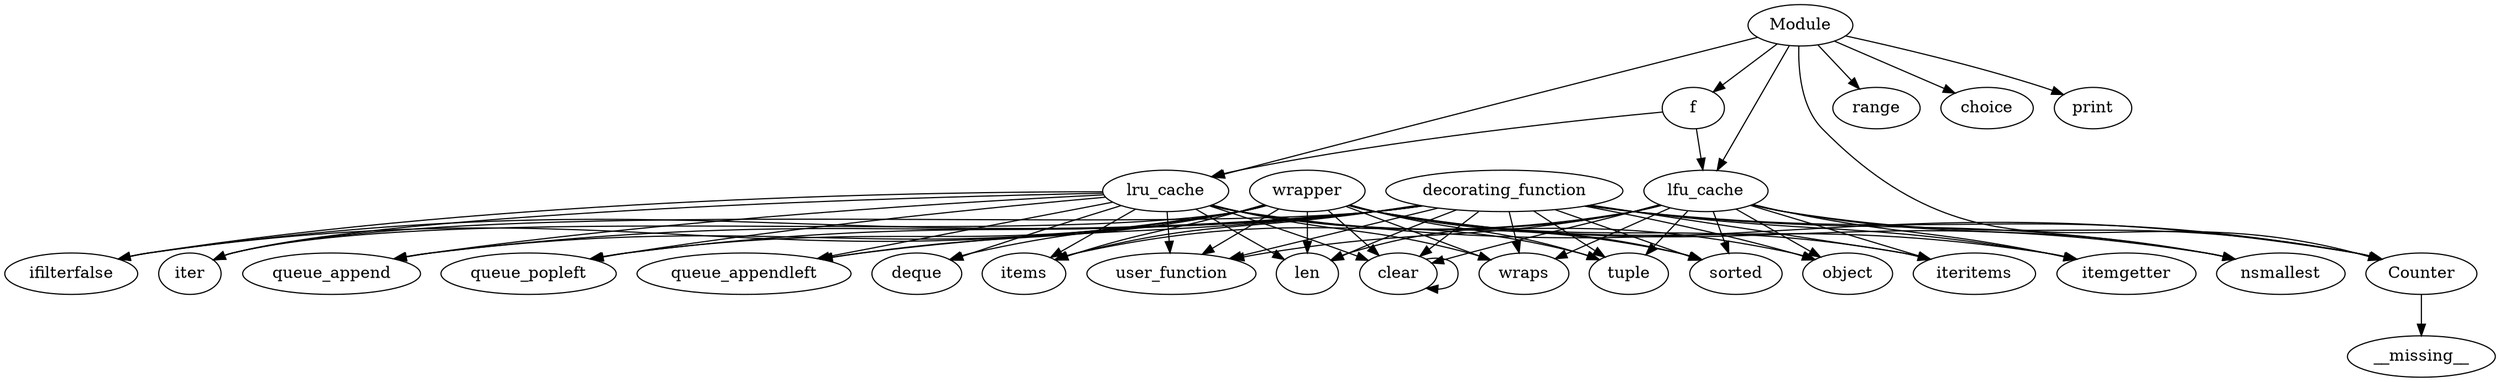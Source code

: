 digraph  {
__missing__;
wrapper;
tuple;
sorted;
items;
queue_append;
user_function;
len;
queue_popleft;
clear;
queue_appendleft;
ifilterfalse;
iter;
wraps;
decorating_function;
deque;
Counter;
object;
lru_cache;
nsmallest;
iteritems;
itemgetter;
lfu_cache;
f;
Module;
range;
choice;
print;
wrapper -> tuple;
wrapper -> sorted;
wrapper -> items;
wrapper -> queue_append;
wrapper -> user_function;
wrapper -> len;
wrapper -> queue_popleft;
wrapper -> clear;
wrapper -> queue_appendleft;
wrapper -> ifilterfalse;
wrapper -> iter;
wrapper -> wraps;
wrapper -> nsmallest;
wrapper -> iteritems;
wrapper -> itemgetter;
clear -> clear;
decorating_function -> deque;
decorating_function -> Counter;
decorating_function -> object;
decorating_function -> tuple;
decorating_function -> sorted;
decorating_function -> items;
decorating_function -> queue_append;
decorating_function -> user_function;
decorating_function -> len;
decorating_function -> queue_popleft;
decorating_function -> clear;
decorating_function -> queue_appendleft;
decorating_function -> ifilterfalse;
decorating_function -> iter;
decorating_function -> wraps;
decorating_function -> nsmallest;
decorating_function -> iteritems;
decorating_function -> itemgetter;
Counter -> __missing__;
lru_cache -> deque;
lru_cache -> Counter;
lru_cache -> object;
lru_cache -> tuple;
lru_cache -> sorted;
lru_cache -> items;
lru_cache -> queue_append;
lru_cache -> user_function;
lru_cache -> len;
lru_cache -> queue_popleft;
lru_cache -> clear;
lru_cache -> queue_appendleft;
lru_cache -> ifilterfalse;
lru_cache -> iter;
lru_cache -> wraps;
lfu_cache -> Counter;
lfu_cache -> object;
lfu_cache -> tuple;
lfu_cache -> sorted;
lfu_cache -> items;
lfu_cache -> user_function;
lfu_cache -> len;
lfu_cache -> nsmallest;
lfu_cache -> iteritems;
lfu_cache -> itemgetter;
lfu_cache -> wraps;
lfu_cache -> clear;
f -> lru_cache;
f -> lfu_cache;
Module -> Counter;
Module -> lru_cache;
Module -> range;
Module -> f;
Module -> choice;
Module -> print;
Module -> lfu_cache;
}

